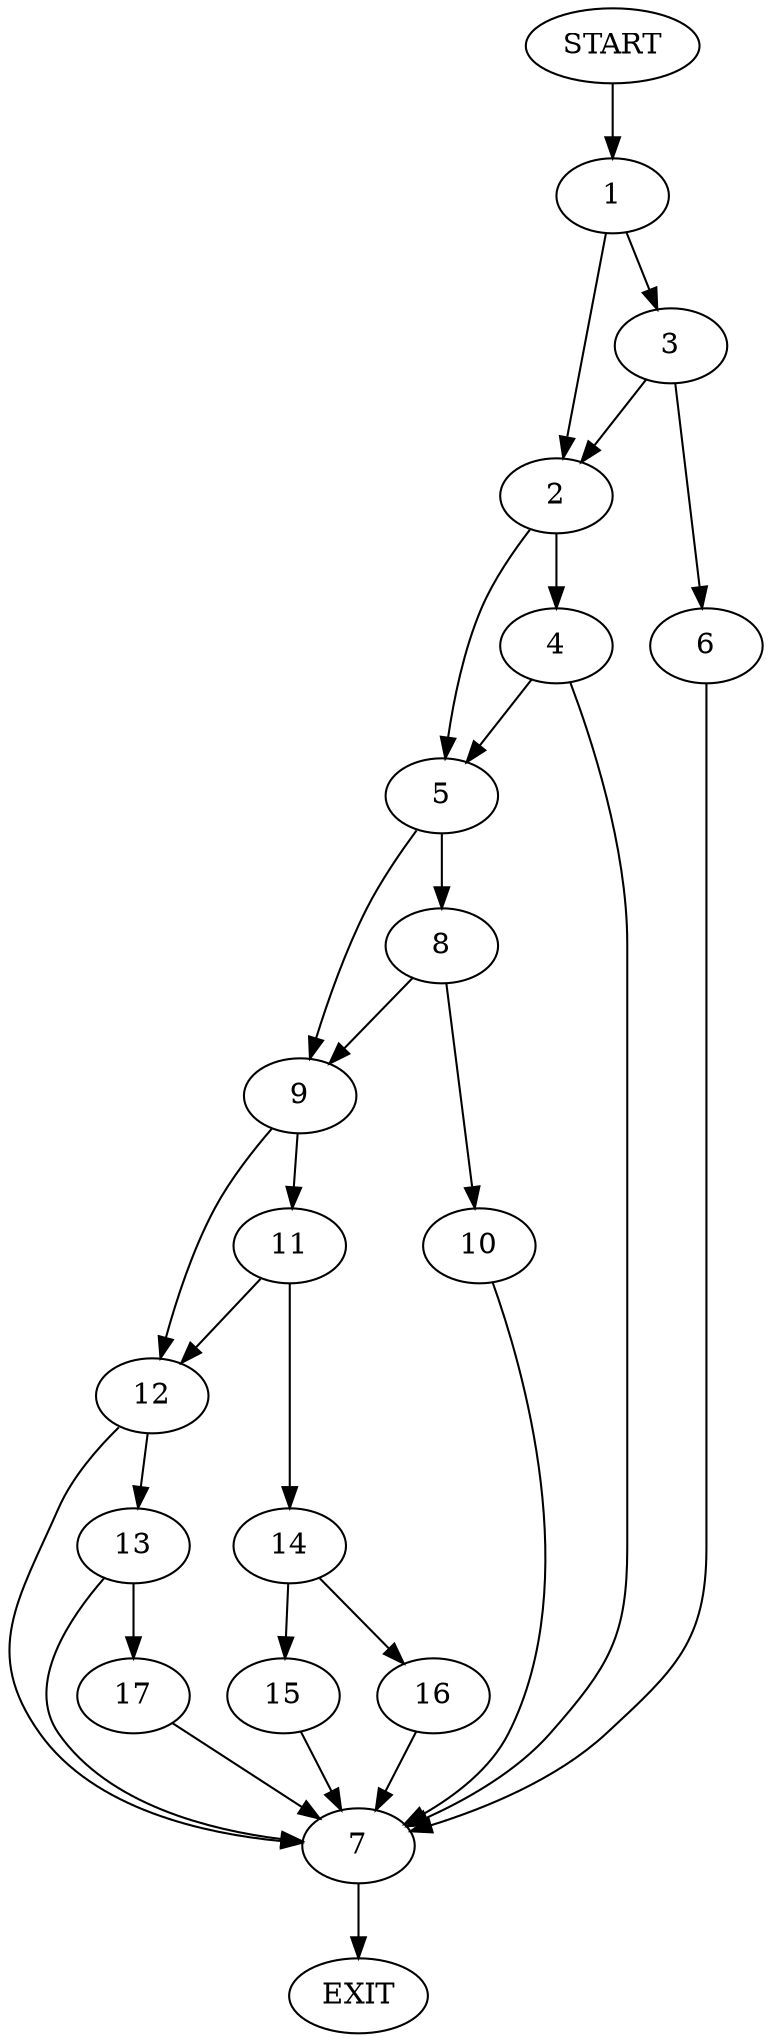 digraph {
0 [label="START"];
1;
2;
3;
4;
5;
6;
7;
8;
9;
10;
11;
12;
13;
14;
15;
16;
17;
18 [label="EXIT"];
0 -> 1;
1 -> 2;
1 -> 3;
2 -> 4;
2 -> 5;
3 -> 2;
3 -> 6;
6 -> 7;
7 -> 18;
4 -> 7;
4 -> 5;
5 -> 8;
5 -> 9;
8 -> 10;
8 -> 9;
9 -> 11;
9 -> 12;
10 -> 7;
12 -> 13;
12 -> 7;
11 -> 14;
11 -> 12;
14 -> 15;
14 -> 16;
15 -> 7;
16 -> 7;
13 -> 17;
13 -> 7;
17 -> 7;
}